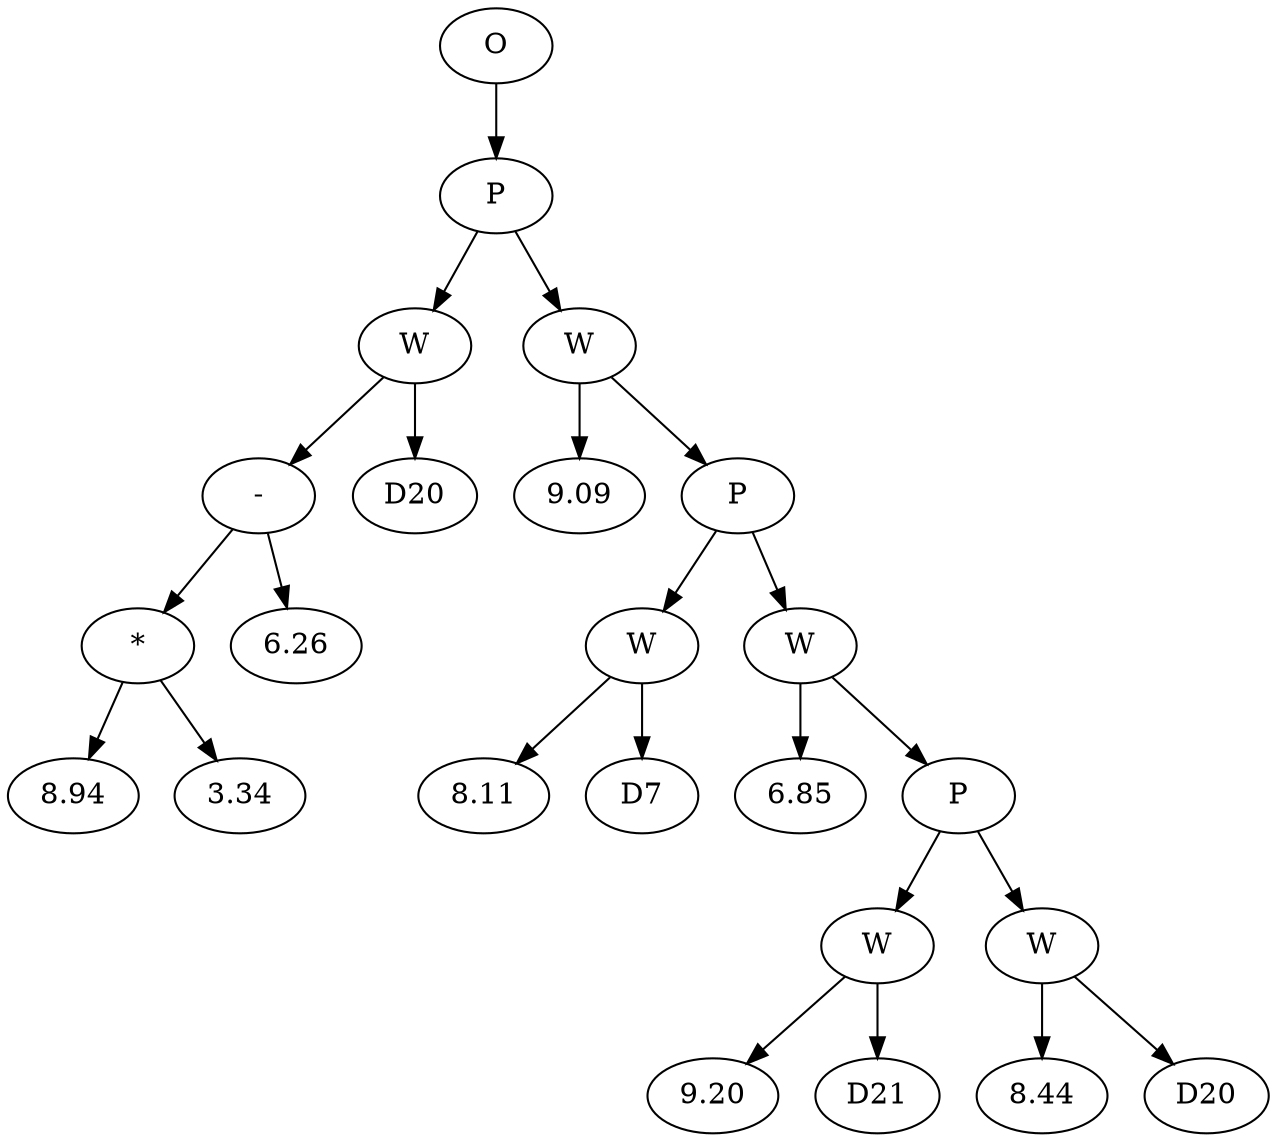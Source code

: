 // Tree
digraph {
	23796084 [label=O]
	23796085 [label=P]
	23796084 -> 23796085
	23796086 [label=W]
	23796085 -> 23796086
	23796087 [label="-"]
	23796086 -> 23796087
	23796088 [label="*"]
	23796087 -> 23796088
	23796089 [label=8.94]
	23796088 -> 23796089
	23796090 [label=3.34]
	23796088 -> 23796090
	23796091 [label=6.26]
	23796087 -> 23796091
	23796092 [label=D20]
	23796086 -> 23796092
	23796093 [label=W]
	23796085 -> 23796093
	23796094 [label=9.09]
	23796093 -> 23796094
	23796095 [label=P]
	23796093 -> 23796095
	23796096 [label=W]
	23796095 -> 23796096
	23796097 [label=8.11]
	23796096 -> 23796097
	23796098 [label=D7]
	23796096 -> 23796098
	23796099 [label=W]
	23796095 -> 23796099
	23796100 [label=6.85]
	23796099 -> 23796100
	23796101 [label=P]
	23796099 -> 23796101
	23796102 [label=W]
	23796101 -> 23796102
	23796103 [label=9.20]
	23796102 -> 23796103
	23796104 [label=D21]
	23796102 -> 23796104
	23796105 [label=W]
	23796101 -> 23796105
	23796106 [label=8.44]
	23796105 -> 23796106
	23796107 [label=D20]
	23796105 -> 23796107
}

